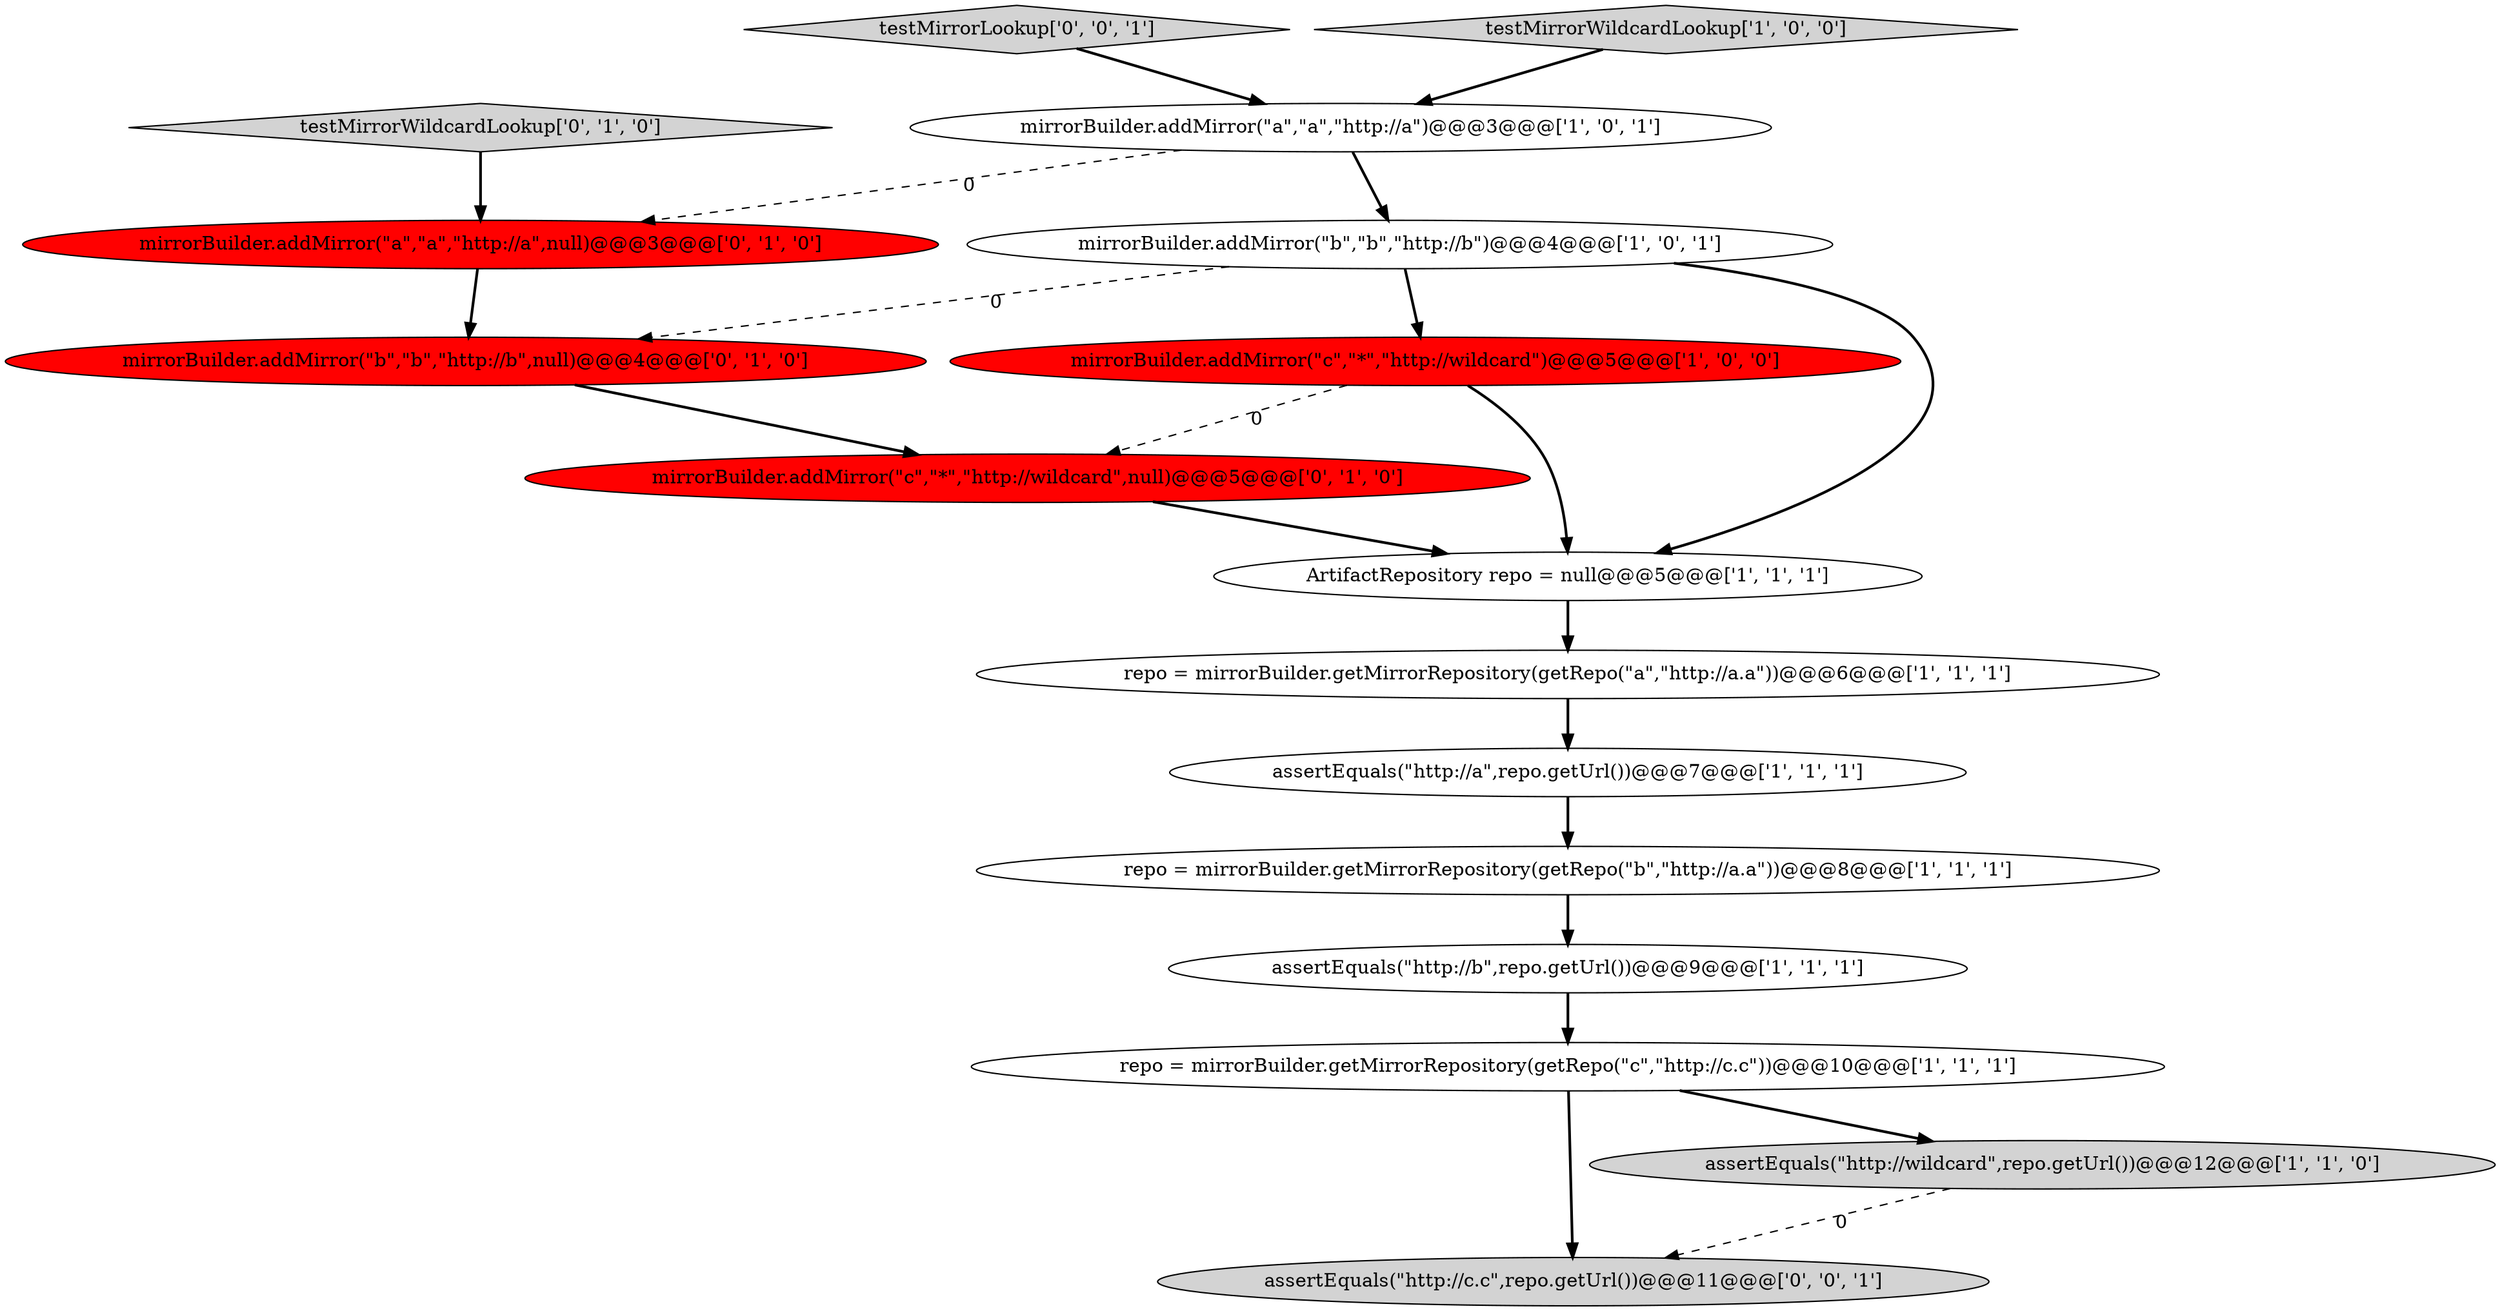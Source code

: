 digraph {
13 [style = filled, label = "mirrorBuilder.addMirror(\"a\",\"a\",\"http://a\",null)@@@3@@@['0', '1', '0']", fillcolor = red, shape = ellipse image = "AAA1AAABBB2BBB"];
5 [style = filled, label = "assertEquals(\"http://b\",repo.getUrl())@@@9@@@['1', '1', '1']", fillcolor = white, shape = ellipse image = "AAA0AAABBB1BBB"];
2 [style = filled, label = "repo = mirrorBuilder.getMirrorRepository(getRepo(\"a\",\"http://a.a\"))@@@6@@@['1', '1', '1']", fillcolor = white, shape = ellipse image = "AAA0AAABBB1BBB"];
15 [style = filled, label = "assertEquals(\"http://c.c\",repo.getUrl())@@@11@@@['0', '0', '1']", fillcolor = lightgray, shape = ellipse image = "AAA0AAABBB3BBB"];
6 [style = filled, label = "mirrorBuilder.addMirror(\"a\",\"a\",\"http://a\")@@@3@@@['1', '0', '1']", fillcolor = white, shape = ellipse image = "AAA0AAABBB1BBB"];
7 [style = filled, label = "ArtifactRepository repo = null@@@5@@@['1', '1', '1']", fillcolor = white, shape = ellipse image = "AAA0AAABBB1BBB"];
8 [style = filled, label = "mirrorBuilder.addMirror(\"b\",\"b\",\"http://b\")@@@4@@@['1', '0', '1']", fillcolor = white, shape = ellipse image = "AAA0AAABBB1BBB"];
0 [style = filled, label = "repo = mirrorBuilder.getMirrorRepository(getRepo(\"c\",\"http://c.c\"))@@@10@@@['1', '1', '1']", fillcolor = white, shape = ellipse image = "AAA0AAABBB1BBB"];
11 [style = filled, label = "mirrorBuilder.addMirror(\"b\",\"b\",\"http://b\",null)@@@4@@@['0', '1', '0']", fillcolor = red, shape = ellipse image = "AAA1AAABBB2BBB"];
14 [style = filled, label = "mirrorBuilder.addMirror(\"c\",\"*\",\"http://wildcard\",null)@@@5@@@['0', '1', '0']", fillcolor = red, shape = ellipse image = "AAA1AAABBB2BBB"];
12 [style = filled, label = "testMirrorWildcardLookup['0', '1', '0']", fillcolor = lightgray, shape = diamond image = "AAA0AAABBB2BBB"];
16 [style = filled, label = "testMirrorLookup['0', '0', '1']", fillcolor = lightgray, shape = diamond image = "AAA0AAABBB3BBB"];
3 [style = filled, label = "repo = mirrorBuilder.getMirrorRepository(getRepo(\"b\",\"http://a.a\"))@@@8@@@['1', '1', '1']", fillcolor = white, shape = ellipse image = "AAA0AAABBB1BBB"];
4 [style = filled, label = "testMirrorWildcardLookup['1', '0', '0']", fillcolor = lightgray, shape = diamond image = "AAA0AAABBB1BBB"];
9 [style = filled, label = "assertEquals(\"http://a\",repo.getUrl())@@@7@@@['1', '1', '1']", fillcolor = white, shape = ellipse image = "AAA0AAABBB1BBB"];
1 [style = filled, label = "assertEquals(\"http://wildcard\",repo.getUrl())@@@12@@@['1', '1', '0']", fillcolor = lightgray, shape = ellipse image = "AAA0AAABBB1BBB"];
10 [style = filled, label = "mirrorBuilder.addMirror(\"c\",\"*\",\"http://wildcard\")@@@5@@@['1', '0', '0']", fillcolor = red, shape = ellipse image = "AAA1AAABBB1BBB"];
8->10 [style = bold, label=""];
11->14 [style = bold, label=""];
4->6 [style = bold, label=""];
1->15 [style = dashed, label="0"];
16->6 [style = bold, label=""];
2->9 [style = bold, label=""];
10->7 [style = bold, label=""];
13->11 [style = bold, label=""];
0->15 [style = bold, label=""];
8->7 [style = bold, label=""];
14->7 [style = bold, label=""];
12->13 [style = bold, label=""];
3->5 [style = bold, label=""];
6->13 [style = dashed, label="0"];
5->0 [style = bold, label=""];
7->2 [style = bold, label=""];
0->1 [style = bold, label=""];
6->8 [style = bold, label=""];
9->3 [style = bold, label=""];
8->11 [style = dashed, label="0"];
10->14 [style = dashed, label="0"];
}
